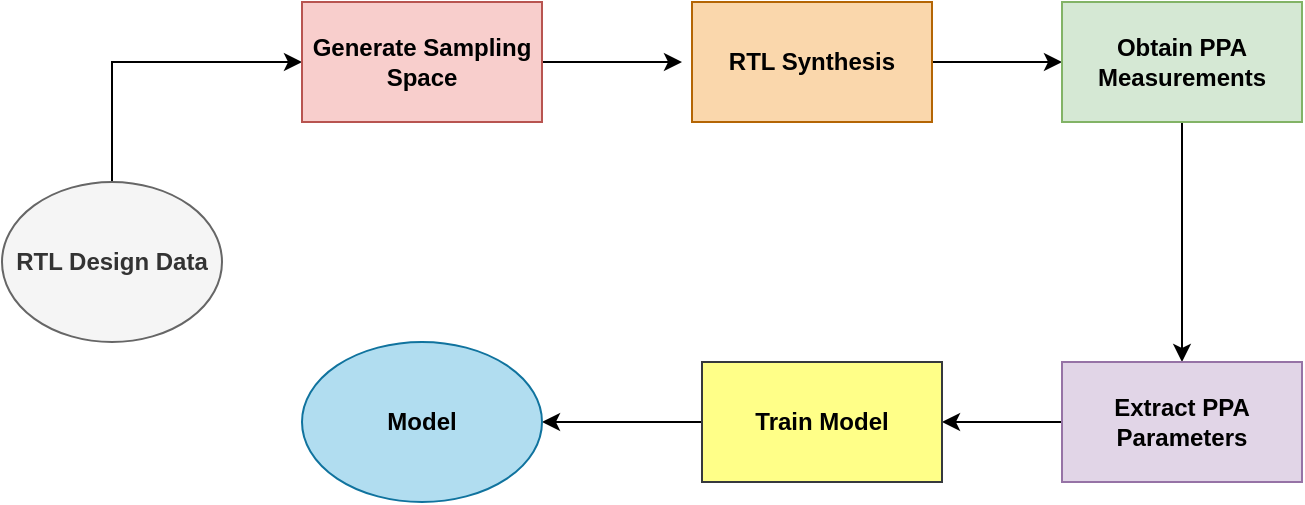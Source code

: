 <mxfile version="16.2.4" type="device"><diagram id="st-mZLZtUZ0x4-Z4XOfh" name="Page-1"><mxGraphModel dx="1742" dy="1078" grid="1" gridSize="10" guides="1" tooltips="1" connect="1" arrows="1" fold="1" page="1" pageScale="1" pageWidth="850" pageHeight="1100" math="0" shadow="0"><root><mxCell id="0"/><mxCell id="1" parent="0"/><mxCell id="Al1ztR3HzgxXoXvt-hcn-9" style="edgeStyle=orthogonalEdgeStyle;rounded=0;orthogonalLoop=1;jettySize=auto;html=1;exitX=0.5;exitY=0;exitDx=0;exitDy=0;entryX=0;entryY=0.5;entryDx=0;entryDy=0;" edge="1" parent="1" source="Al1ztR3HzgxXoXvt-hcn-1" target="Al1ztR3HzgxXoXvt-hcn-2"><mxGeometry relative="1" as="geometry"/></mxCell><mxCell id="Al1ztR3HzgxXoXvt-hcn-1" value="RTL Design Data" style="ellipse;whiteSpace=wrap;html=1;fillColor=#f5f5f5;fontColor=#333333;strokeColor=#666666;fontStyle=1" vertex="1" parent="1"><mxGeometry x="80" y="340" width="110" height="80" as="geometry"/></mxCell><mxCell id="Al1ztR3HzgxXoXvt-hcn-10" style="edgeStyle=orthogonalEdgeStyle;rounded=0;orthogonalLoop=1;jettySize=auto;html=1;exitX=1;exitY=0.5;exitDx=0;exitDy=0;" edge="1" parent="1" source="Al1ztR3HzgxXoXvt-hcn-2"><mxGeometry relative="1" as="geometry"><mxPoint x="420" y="280" as="targetPoint"/></mxGeometry></mxCell><mxCell id="Al1ztR3HzgxXoXvt-hcn-2" value="Generate Sampling Space" style="rounded=0;whiteSpace=wrap;html=1;fillColor=#f8cecc;strokeColor=#b85450;fontStyle=1" vertex="1" parent="1"><mxGeometry x="230" y="250" width="120" height="60" as="geometry"/></mxCell><mxCell id="Al1ztR3HzgxXoXvt-hcn-11" style="edgeStyle=orthogonalEdgeStyle;rounded=0;orthogonalLoop=1;jettySize=auto;html=1;exitX=1;exitY=0.5;exitDx=0;exitDy=0;entryX=0;entryY=0.5;entryDx=0;entryDy=0;" edge="1" parent="1" source="Al1ztR3HzgxXoXvt-hcn-3" target="Al1ztR3HzgxXoXvt-hcn-4"><mxGeometry relative="1" as="geometry"/></mxCell><mxCell id="Al1ztR3HzgxXoXvt-hcn-3" value="RTL Synthesis" style="rounded=0;whiteSpace=wrap;html=1;fillColor=#fad7ac;strokeColor=#b46504;fontStyle=1" vertex="1" parent="1"><mxGeometry x="425" y="250" width="120" height="60" as="geometry"/></mxCell><mxCell id="Al1ztR3HzgxXoXvt-hcn-12" style="edgeStyle=orthogonalEdgeStyle;rounded=0;orthogonalLoop=1;jettySize=auto;html=1;exitX=0.5;exitY=1;exitDx=0;exitDy=0;" edge="1" parent="1" source="Al1ztR3HzgxXoXvt-hcn-4" target="Al1ztR3HzgxXoXvt-hcn-5"><mxGeometry relative="1" as="geometry"/></mxCell><mxCell id="Al1ztR3HzgxXoXvt-hcn-4" value="Obtain PPA Measurements" style="rounded=0;whiteSpace=wrap;html=1;fillColor=#d5e8d4;strokeColor=#82b366;fontStyle=1" vertex="1" parent="1"><mxGeometry x="610" y="250" width="120" height="60" as="geometry"/></mxCell><mxCell id="Al1ztR3HzgxXoXvt-hcn-13" style="edgeStyle=orthogonalEdgeStyle;rounded=0;orthogonalLoop=1;jettySize=auto;html=1;exitX=0;exitY=0.5;exitDx=0;exitDy=0;entryX=1;entryY=0.5;entryDx=0;entryDy=0;" edge="1" parent="1" source="Al1ztR3HzgxXoXvt-hcn-5" target="Al1ztR3HzgxXoXvt-hcn-6"><mxGeometry relative="1" as="geometry"/></mxCell><mxCell id="Al1ztR3HzgxXoXvt-hcn-5" value="Extract PPA Parameters" style="rounded=0;whiteSpace=wrap;html=1;fillColor=#e1d5e7;strokeColor=#9673a6;fontStyle=1" vertex="1" parent="1"><mxGeometry x="610" y="430" width="120" height="60" as="geometry"/></mxCell><mxCell id="Al1ztR3HzgxXoXvt-hcn-14" style="edgeStyle=orthogonalEdgeStyle;rounded=0;orthogonalLoop=1;jettySize=auto;html=1;exitX=0;exitY=0.5;exitDx=0;exitDy=0;entryX=1;entryY=0.5;entryDx=0;entryDy=0;" edge="1" parent="1" source="Al1ztR3HzgxXoXvt-hcn-6" target="Al1ztR3HzgxXoXvt-hcn-7"><mxGeometry relative="1" as="geometry"/></mxCell><mxCell id="Al1ztR3HzgxXoXvt-hcn-6" value="Train Model" style="rounded=0;whiteSpace=wrap;html=1;fillColor=#ffff88;strokeColor=#36393d;fontStyle=1" vertex="1" parent="1"><mxGeometry x="430" y="430" width="120" height="60" as="geometry"/></mxCell><mxCell id="Al1ztR3HzgxXoXvt-hcn-7" value="Model" style="ellipse;whiteSpace=wrap;html=1;fillColor=#b1ddf0;strokeColor=#10739e;fontStyle=1" vertex="1" parent="1"><mxGeometry x="230" y="420" width="120" height="80" as="geometry"/></mxCell></root></mxGraphModel></diagram></mxfile>